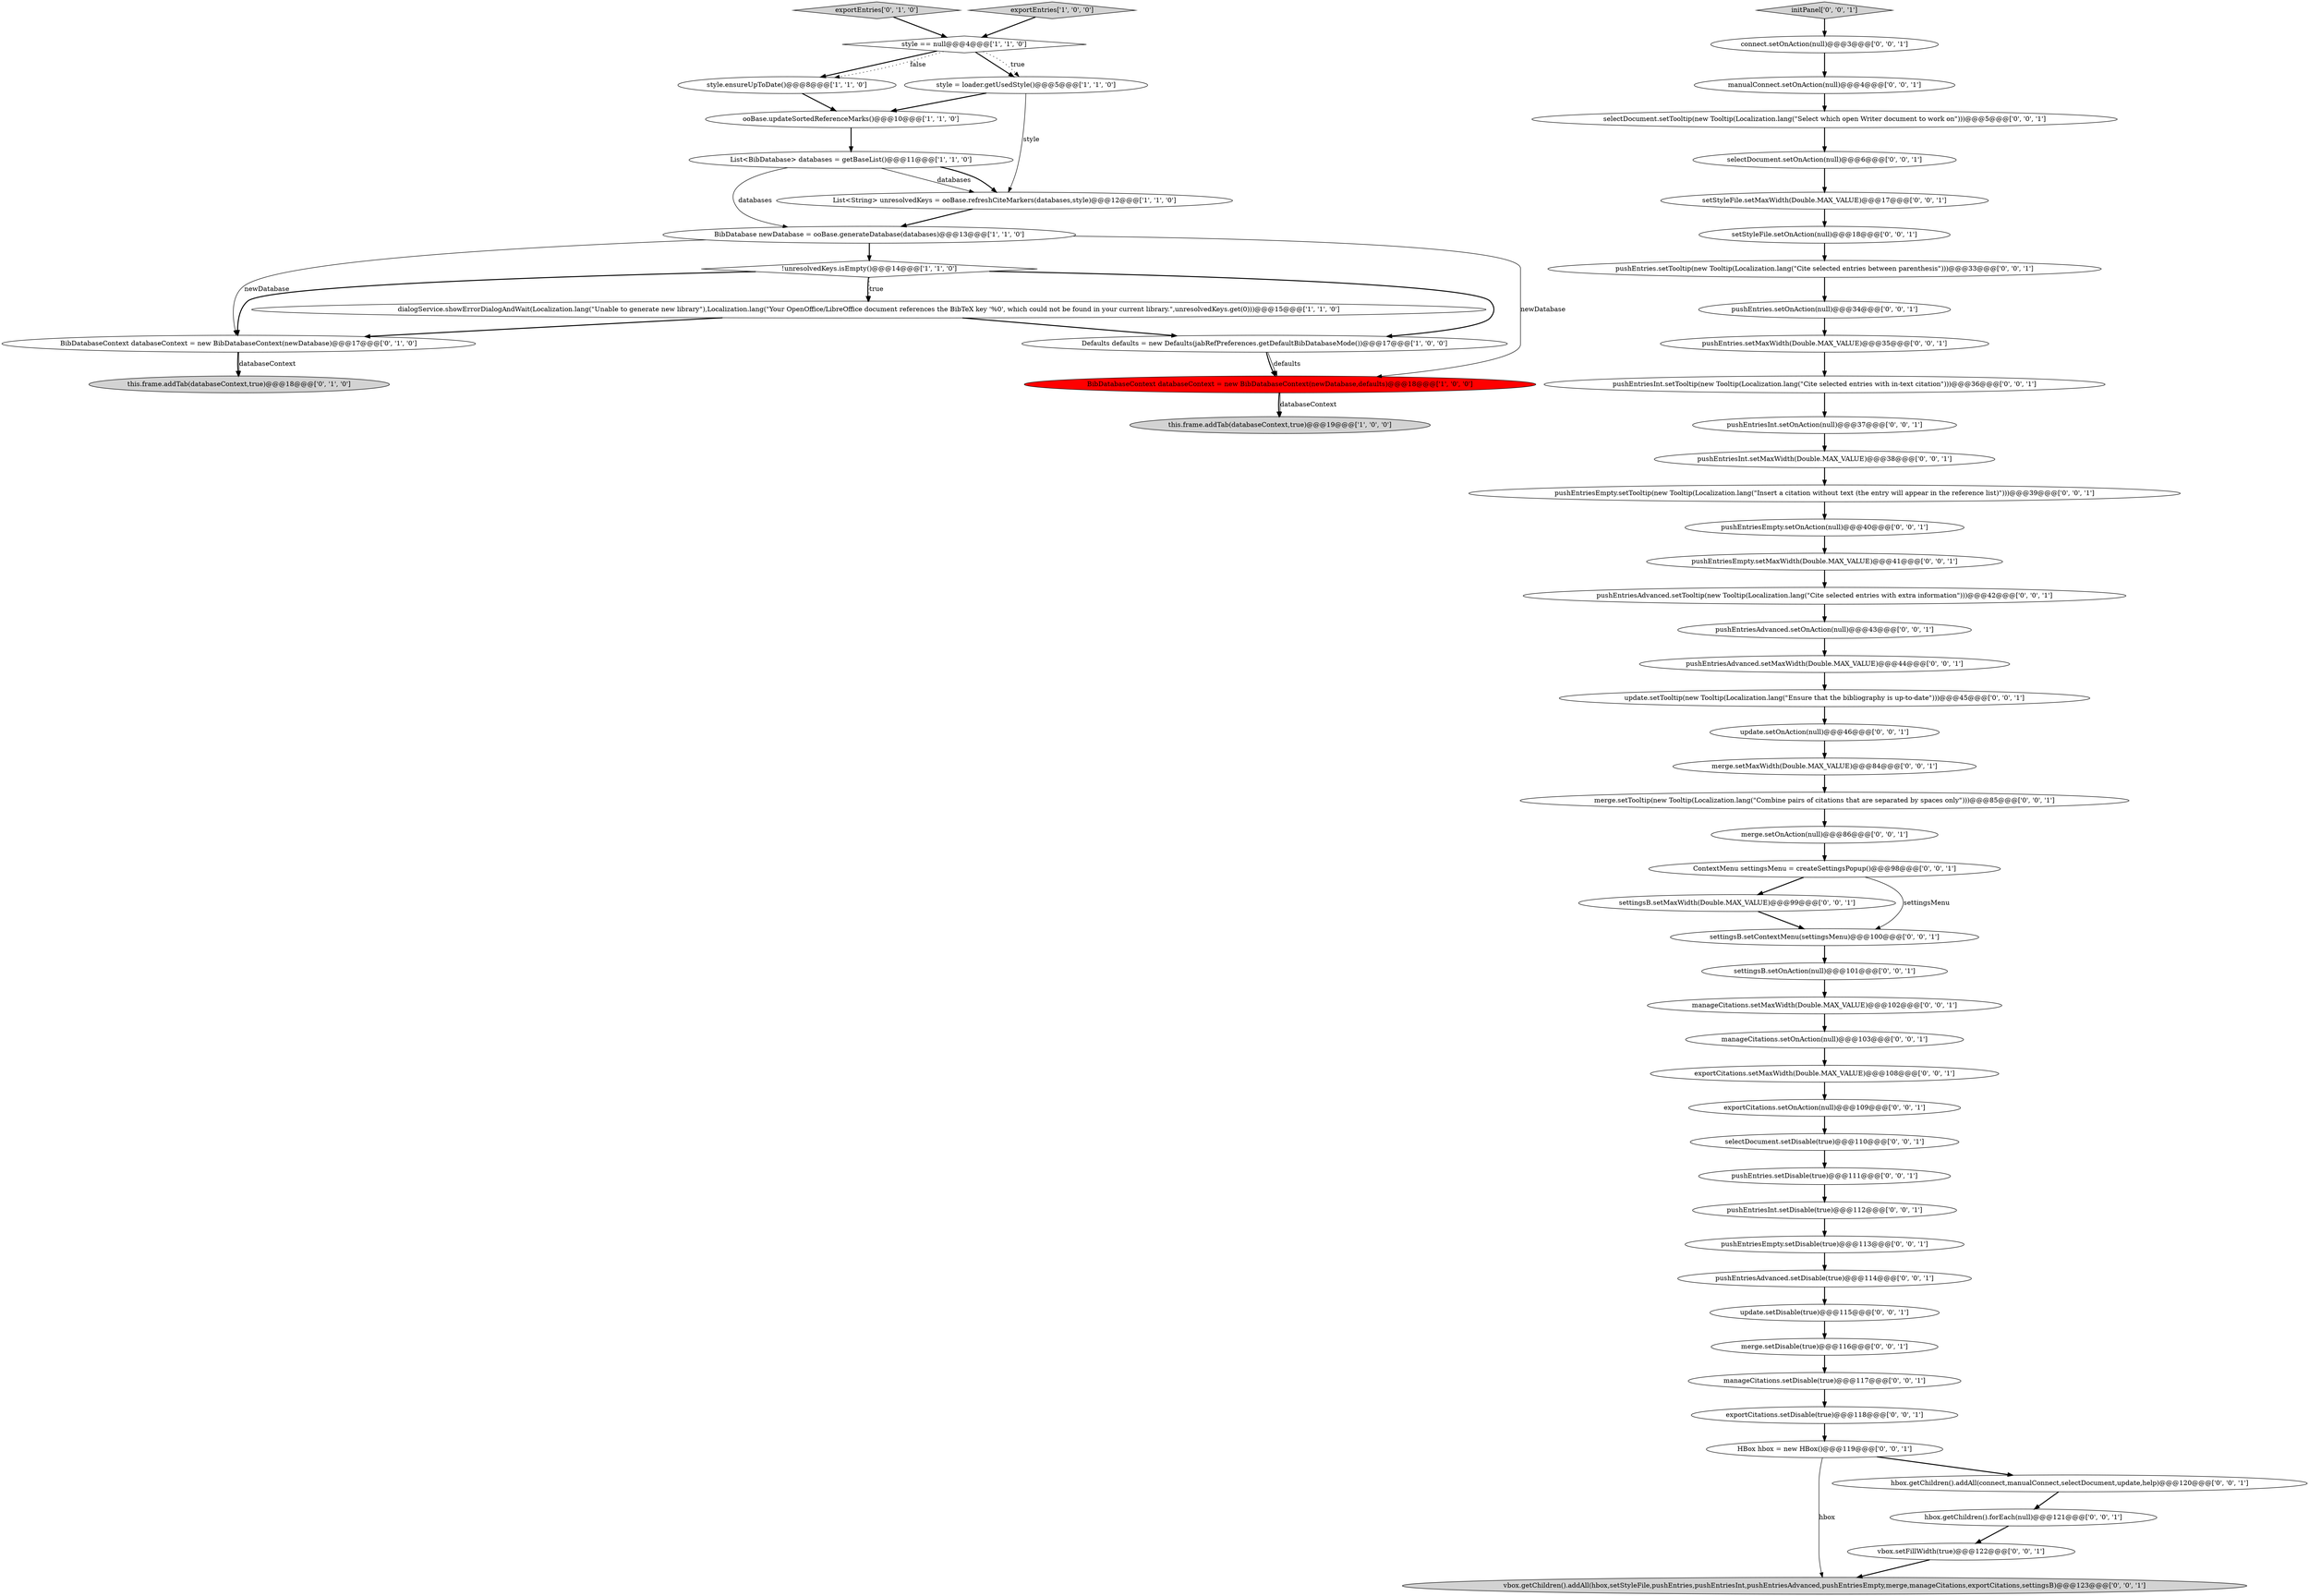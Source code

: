 digraph {
4 [style = filled, label = "ooBase.updateSortedReferenceMarks()@@@10@@@['1', '1', '0']", fillcolor = white, shape = ellipse image = "AAA0AAABBB1BBB"];
21 [style = filled, label = "initPanel['0', '0', '1']", fillcolor = lightgray, shape = diamond image = "AAA0AAABBB3BBB"];
18 [style = filled, label = "pushEntriesEmpty.setOnAction(null)@@@40@@@['0', '0', '1']", fillcolor = white, shape = ellipse image = "AAA0AAABBB3BBB"];
7 [style = filled, label = "style == null@@@4@@@['1', '1', '0']", fillcolor = white, shape = diamond image = "AAA0AAABBB1BBB"];
50 [style = filled, label = "vbox.getChildren().addAll(hbox,setStyleFile,pushEntries,pushEntriesInt,pushEntriesAdvanced,pushEntriesEmpty,merge,manageCitations,exportCitations,settingsB)@@@123@@@['0', '0', '1']", fillcolor = lightgray, shape = ellipse image = "AAA0AAABBB3BBB"];
17 [style = filled, label = "settingsB.setMaxWidth(Double.MAX_VALUE)@@@99@@@['0', '0', '1']", fillcolor = white, shape = ellipse image = "AAA0AAABBB3BBB"];
51 [style = filled, label = "pushEntriesAdvanced.setTooltip(new Tooltip(Localization.lang(\"Cite selected entries with extra information\")))@@@42@@@['0', '0', '1']", fillcolor = white, shape = ellipse image = "AAA0AAABBB3BBB"];
10 [style = filled, label = "style.ensureUpToDate()@@@8@@@['1', '1', '0']", fillcolor = white, shape = ellipse image = "AAA0AAABBB1BBB"];
29 [style = filled, label = "pushEntriesAdvanced.setMaxWidth(Double.MAX_VALUE)@@@44@@@['0', '0', '1']", fillcolor = white, shape = ellipse image = "AAA0AAABBB3BBB"];
56 [style = filled, label = "pushEntriesInt.setDisable(true)@@@112@@@['0', '0', '1']", fillcolor = white, shape = ellipse image = "AAA0AAABBB3BBB"];
37 [style = filled, label = "manageCitations.setOnAction(null)@@@103@@@['0', '0', '1']", fillcolor = white, shape = ellipse image = "AAA0AAABBB3BBB"];
0 [style = filled, label = "Defaults defaults = new Defaults(jabRefPreferences.getDefaultBibDatabaseMode())@@@17@@@['1', '0', '0']", fillcolor = white, shape = ellipse image = "AAA0AAABBB1BBB"];
15 [style = filled, label = "exportEntries['0', '1', '0']", fillcolor = lightgray, shape = diamond image = "AAA0AAABBB2BBB"];
46 [style = filled, label = "pushEntriesInt.setOnAction(null)@@@37@@@['0', '0', '1']", fillcolor = white, shape = ellipse image = "AAA0AAABBB3BBB"];
3 [style = filled, label = "BibDatabaseContext databaseContext = new BibDatabaseContext(newDatabase,defaults)@@@18@@@['1', '0', '0']", fillcolor = red, shape = ellipse image = "AAA1AAABBB1BBB"];
8 [style = filled, label = "style = loader.getUsedStyle()@@@5@@@['1', '1', '0']", fillcolor = white, shape = ellipse image = "AAA0AAABBB1BBB"];
55 [style = filled, label = "pushEntries.setTooltip(new Tooltip(Localization.lang(\"Cite selected entries between parenthesis\")))@@@33@@@['0', '0', '1']", fillcolor = white, shape = ellipse image = "AAA0AAABBB3BBB"];
58 [style = filled, label = "hbox.getChildren().addAll(connect,manualConnect,selectDocument,update,help)@@@120@@@['0', '0', '1']", fillcolor = white, shape = ellipse image = "AAA0AAABBB3BBB"];
24 [style = filled, label = "pushEntriesEmpty.setMaxWidth(Double.MAX_VALUE)@@@41@@@['0', '0', '1']", fillcolor = white, shape = ellipse image = "AAA0AAABBB3BBB"];
9 [style = filled, label = "this.frame.addTab(databaseContext,true)@@@19@@@['1', '0', '0']", fillcolor = lightgray, shape = ellipse image = "AAA0AAABBB1BBB"];
31 [style = filled, label = "pushEntriesEmpty.setTooltip(new Tooltip(Localization.lang(\"Insert a citation without text (the entry will appear in the reference list)\")))@@@39@@@['0', '0', '1']", fillcolor = white, shape = ellipse image = "AAA0AAABBB3BBB"];
6 [style = filled, label = "exportEntries['1', '0', '0']", fillcolor = lightgray, shape = diamond image = "AAA0AAABBB1BBB"];
49 [style = filled, label = "pushEntriesInt.setTooltip(new Tooltip(Localization.lang(\"Cite selected entries with in-text citation\")))@@@36@@@['0', '0', '1']", fillcolor = white, shape = ellipse image = "AAA0AAABBB3BBB"];
30 [style = filled, label = "selectDocument.setDisable(true)@@@110@@@['0', '0', '1']", fillcolor = white, shape = ellipse image = "AAA0AAABBB3BBB"];
42 [style = filled, label = "pushEntriesEmpty.setDisable(true)@@@113@@@['0', '0', '1']", fillcolor = white, shape = ellipse image = "AAA0AAABBB3BBB"];
57 [style = filled, label = "exportCitations.setDisable(true)@@@118@@@['0', '0', '1']", fillcolor = white, shape = ellipse image = "AAA0AAABBB3BBB"];
40 [style = filled, label = "setStyleFile.setOnAction(null)@@@18@@@['0', '0', '1']", fillcolor = white, shape = ellipse image = "AAA0AAABBB3BBB"];
11 [style = filled, label = "List<String> unresolvedKeys = ooBase.refreshCiteMarkers(databases,style)@@@12@@@['1', '1', '0']", fillcolor = white, shape = ellipse image = "AAA0AAABBB1BBB"];
12 [style = filled, label = "BibDatabase newDatabase = ooBase.generateDatabase(databases)@@@13@@@['1', '1', '0']", fillcolor = white, shape = ellipse image = "AAA0AAABBB1BBB"];
54 [style = filled, label = "HBox hbox = new HBox()@@@119@@@['0', '0', '1']", fillcolor = white, shape = ellipse image = "AAA0AAABBB3BBB"];
32 [style = filled, label = "connect.setOnAction(null)@@@3@@@['0', '0', '1']", fillcolor = white, shape = ellipse image = "AAA0AAABBB3BBB"];
33 [style = filled, label = "merge.setOnAction(null)@@@86@@@['0', '0', '1']", fillcolor = white, shape = ellipse image = "AAA0AAABBB3BBB"];
27 [style = filled, label = "hbox.getChildren().forEach(null)@@@121@@@['0', '0', '1']", fillcolor = white, shape = ellipse image = "AAA0AAABBB3BBB"];
36 [style = filled, label = "pushEntriesAdvanced.setDisable(true)@@@114@@@['0', '0', '1']", fillcolor = white, shape = ellipse image = "AAA0AAABBB3BBB"];
26 [style = filled, label = "selectDocument.setOnAction(null)@@@6@@@['0', '0', '1']", fillcolor = white, shape = ellipse image = "AAA0AAABBB3BBB"];
1 [style = filled, label = "!unresolvedKeys.isEmpty()@@@14@@@['1', '1', '0']", fillcolor = white, shape = diamond image = "AAA0AAABBB1BBB"];
14 [style = filled, label = "this.frame.addTab(databaseContext,true)@@@18@@@['0', '1', '0']", fillcolor = lightgray, shape = ellipse image = "AAA0AAABBB2BBB"];
41 [style = filled, label = "exportCitations.setOnAction(null)@@@109@@@['0', '0', '1']", fillcolor = white, shape = ellipse image = "AAA0AAABBB3BBB"];
48 [style = filled, label = "selectDocument.setTooltip(new Tooltip(Localization.lang(\"Select which open Writer document to work on\")))@@@5@@@['0', '0', '1']", fillcolor = white, shape = ellipse image = "AAA0AAABBB3BBB"];
5 [style = filled, label = "dialogService.showErrorDialogAndWait(Localization.lang(\"Unable to generate new library\"),Localization.lang(\"Your OpenOffice/LibreOffice document references the BibTeX key '%0', which could not be found in your current library.\",unresolvedKeys.get(0)))@@@15@@@['1', '1', '0']", fillcolor = white, shape = ellipse image = "AAA0AAABBB1BBB"];
45 [style = filled, label = "pushEntriesInt.setMaxWidth(Double.MAX_VALUE)@@@38@@@['0', '0', '1']", fillcolor = white, shape = ellipse image = "AAA0AAABBB3BBB"];
25 [style = filled, label = "merge.setMaxWidth(Double.MAX_VALUE)@@@84@@@['0', '0', '1']", fillcolor = white, shape = ellipse image = "AAA0AAABBB3BBB"];
35 [style = filled, label = "update.setTooltip(new Tooltip(Localization.lang(\"Ensure that the bibliography is up-to-date\")))@@@45@@@['0', '0', '1']", fillcolor = white, shape = ellipse image = "AAA0AAABBB3BBB"];
22 [style = filled, label = "manageCitations.setMaxWidth(Double.MAX_VALUE)@@@102@@@['0', '0', '1']", fillcolor = white, shape = ellipse image = "AAA0AAABBB3BBB"];
53 [style = filled, label = "ContextMenu settingsMenu = createSettingsPopup()@@@98@@@['0', '0', '1']", fillcolor = white, shape = ellipse image = "AAA0AAABBB3BBB"];
44 [style = filled, label = "settingsB.setContextMenu(settingsMenu)@@@100@@@['0', '0', '1']", fillcolor = white, shape = ellipse image = "AAA0AAABBB3BBB"];
19 [style = filled, label = "exportCitations.setMaxWidth(Double.MAX_VALUE)@@@108@@@['0', '0', '1']", fillcolor = white, shape = ellipse image = "AAA0AAABBB3BBB"];
47 [style = filled, label = "manageCitations.setDisable(true)@@@117@@@['0', '0', '1']", fillcolor = white, shape = ellipse image = "AAA0AAABBB3BBB"];
52 [style = filled, label = "merge.setTooltip(new Tooltip(Localization.lang(\"Combine pairs of citations that are separated by spaces only\")))@@@85@@@['0', '0', '1']", fillcolor = white, shape = ellipse image = "AAA0AAABBB3BBB"];
59 [style = filled, label = "setStyleFile.setMaxWidth(Double.MAX_VALUE)@@@17@@@['0', '0', '1']", fillcolor = white, shape = ellipse image = "AAA0AAABBB3BBB"];
60 [style = filled, label = "pushEntries.setOnAction(null)@@@34@@@['0', '0', '1']", fillcolor = white, shape = ellipse image = "AAA0AAABBB3BBB"];
20 [style = filled, label = "pushEntriesAdvanced.setOnAction(null)@@@43@@@['0', '0', '1']", fillcolor = white, shape = ellipse image = "AAA0AAABBB3BBB"];
23 [style = filled, label = "manualConnect.setOnAction(null)@@@4@@@['0', '0', '1']", fillcolor = white, shape = ellipse image = "AAA0AAABBB3BBB"];
2 [style = filled, label = "List<BibDatabase> databases = getBaseList()@@@11@@@['1', '1', '0']", fillcolor = white, shape = ellipse image = "AAA0AAABBB1BBB"];
43 [style = filled, label = "vbox.setFillWidth(true)@@@122@@@['0', '0', '1']", fillcolor = white, shape = ellipse image = "AAA0AAABBB3BBB"];
13 [style = filled, label = "BibDatabaseContext databaseContext = new BibDatabaseContext(newDatabase)@@@17@@@['0', '1', '0']", fillcolor = white, shape = ellipse image = "AAA0AAABBB2BBB"];
39 [style = filled, label = "pushEntries.setDisable(true)@@@111@@@['0', '0', '1']", fillcolor = white, shape = ellipse image = "AAA0AAABBB3BBB"];
16 [style = filled, label = "settingsB.setOnAction(null)@@@101@@@['0', '0', '1']", fillcolor = white, shape = ellipse image = "AAA0AAABBB3BBB"];
61 [style = filled, label = "update.setOnAction(null)@@@46@@@['0', '0', '1']", fillcolor = white, shape = ellipse image = "AAA0AAABBB3BBB"];
28 [style = filled, label = "pushEntries.setMaxWidth(Double.MAX_VALUE)@@@35@@@['0', '0', '1']", fillcolor = white, shape = ellipse image = "AAA0AAABBB3BBB"];
34 [style = filled, label = "merge.setDisable(true)@@@116@@@['0', '0', '1']", fillcolor = white, shape = ellipse image = "AAA0AAABBB3BBB"];
38 [style = filled, label = "update.setDisable(true)@@@115@@@['0', '0', '1']", fillcolor = white, shape = ellipse image = "AAA0AAABBB3BBB"];
1->5 [style = bold, label=""];
0->3 [style = bold, label=""];
55->60 [style = bold, label=""];
57->54 [style = bold, label=""];
24->51 [style = bold, label=""];
18->24 [style = bold, label=""];
58->27 [style = bold, label=""];
32->23 [style = bold, label=""];
27->43 [style = bold, label=""];
25->52 [style = bold, label=""];
15->7 [style = bold, label=""];
43->50 [style = bold, label=""];
20->29 [style = bold, label=""];
7->10 [style = bold, label=""];
2->12 [style = solid, label="databases"];
52->33 [style = bold, label=""];
22->37 [style = bold, label=""];
35->61 [style = bold, label=""];
40->55 [style = bold, label=""];
34->47 [style = bold, label=""];
59->40 [style = bold, label=""];
28->49 [style = bold, label=""];
31->18 [style = bold, label=""];
11->12 [style = bold, label=""];
4->2 [style = bold, label=""];
1->0 [style = bold, label=""];
42->36 [style = bold, label=""];
54->50 [style = solid, label="hbox"];
45->31 [style = bold, label=""];
16->22 [style = bold, label=""];
7->8 [style = bold, label=""];
12->1 [style = bold, label=""];
1->13 [style = bold, label=""];
51->20 [style = bold, label=""];
33->53 [style = bold, label=""];
54->58 [style = bold, label=""];
23->48 [style = bold, label=""];
56->42 [style = bold, label=""];
48->26 [style = bold, label=""];
61->25 [style = bold, label=""];
3->9 [style = bold, label=""];
47->57 [style = bold, label=""];
41->30 [style = bold, label=""];
12->3 [style = solid, label="newDatabase"];
13->14 [style = solid, label="databaseContext"];
44->16 [style = bold, label=""];
5->0 [style = bold, label=""];
19->41 [style = bold, label=""];
49->46 [style = bold, label=""];
5->13 [style = bold, label=""];
60->28 [style = bold, label=""];
39->56 [style = bold, label=""];
53->17 [style = bold, label=""];
21->32 [style = bold, label=""];
38->34 [style = bold, label=""];
10->4 [style = bold, label=""];
2->11 [style = solid, label="databases"];
30->39 [style = bold, label=""];
7->10 [style = dotted, label="false"];
46->45 [style = bold, label=""];
3->9 [style = solid, label="databaseContext"];
0->3 [style = solid, label="defaults"];
53->44 [style = solid, label="settingsMenu"];
17->44 [style = bold, label=""];
29->35 [style = bold, label=""];
8->4 [style = bold, label=""];
37->19 [style = bold, label=""];
36->38 [style = bold, label=""];
6->7 [style = bold, label=""];
26->59 [style = bold, label=""];
7->8 [style = dotted, label="true"];
12->13 [style = solid, label="newDatabase"];
13->14 [style = bold, label=""];
2->11 [style = bold, label=""];
1->5 [style = dotted, label="true"];
8->11 [style = solid, label="style"];
}
